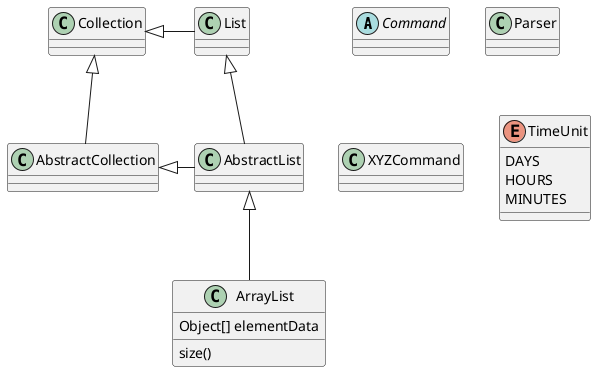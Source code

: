 @startuml
'https://plantuml.com/class-diagram

abstract class Command
class Parser
class XYZCommand

List <|-- AbstractList
Collection <|-- AbstractCollection

Collection <|- List
AbstractCollection <|- AbstractList
AbstractList <|-- ArrayList

class ArrayList {
Object[] elementData
size()
}

enum TimeUnit {
DAYS
HOURS
MINUTES
}

@enduml